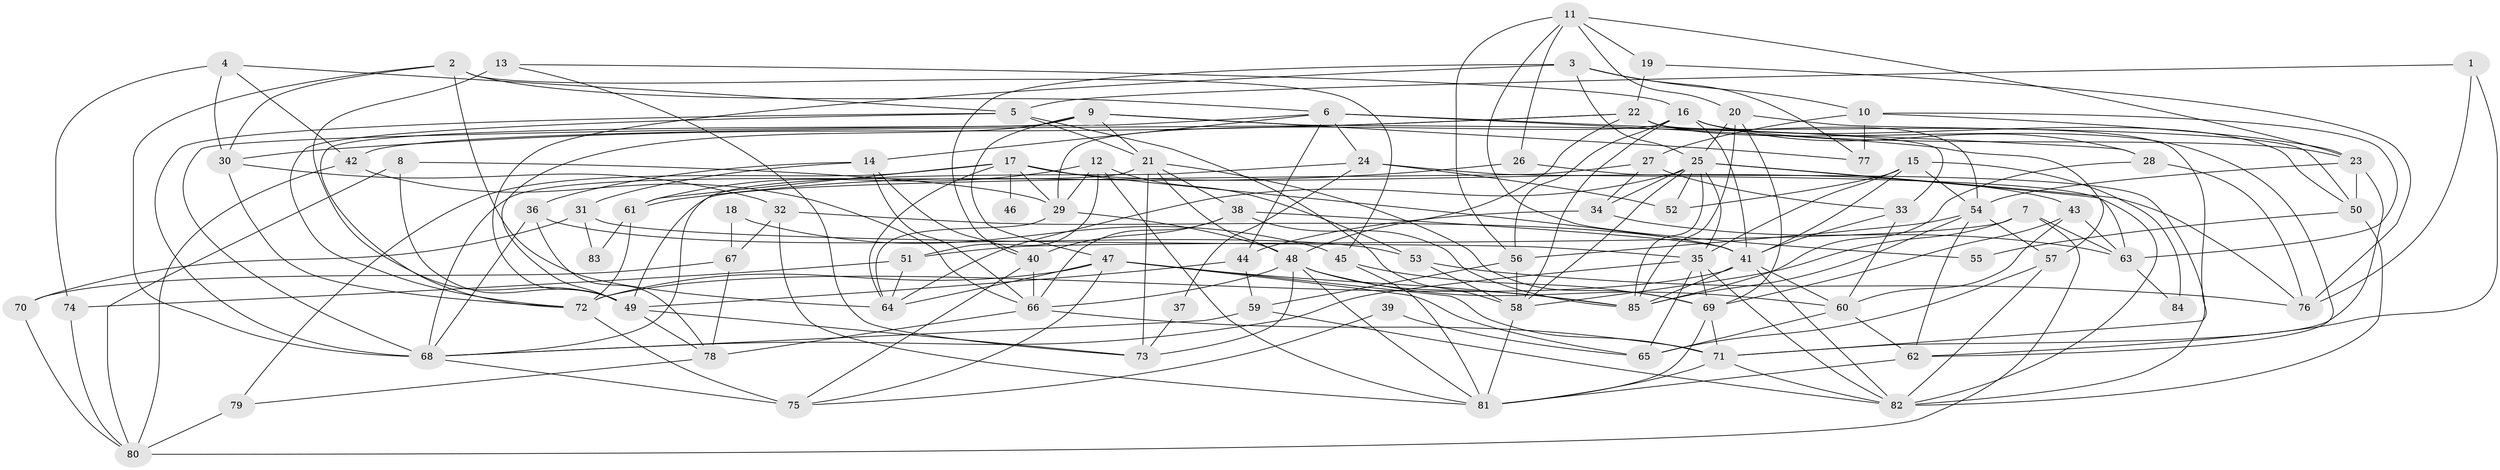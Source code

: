 // original degree distribution, {4: 0.3049645390070922, 6: 0.0851063829787234, 3: 0.22695035460992907, 2: 0.14893617021276595, 7: 0.028368794326241134, 5: 0.18439716312056736, 8: 0.02127659574468085}
// Generated by graph-tools (version 1.1) at 2025/37/03/04/25 23:37:09]
// undirected, 85 vertices, 215 edges
graph export_dot {
  node [color=gray90,style=filled];
  1;
  2;
  3;
  4;
  5;
  6;
  7;
  8;
  9;
  10;
  11;
  12;
  13;
  14;
  15;
  16;
  17;
  18;
  19;
  20;
  21;
  22;
  23;
  24;
  25;
  26;
  27;
  28;
  29;
  30;
  31;
  32;
  33;
  34;
  35;
  36;
  37;
  38;
  39;
  40;
  41;
  42;
  43;
  44;
  45;
  46;
  47;
  48;
  49;
  50;
  51;
  52;
  53;
  54;
  55;
  56;
  57;
  58;
  59;
  60;
  61;
  62;
  63;
  64;
  65;
  66;
  67;
  68;
  69;
  70;
  71;
  72;
  73;
  74;
  75;
  76;
  77;
  78;
  79;
  80;
  81;
  82;
  83;
  84;
  85;
  1 -- 5 [weight=1.0];
  1 -- 62 [weight=1.0];
  1 -- 76 [weight=1.0];
  2 -- 6 [weight=1.0];
  2 -- 30 [weight=1.0];
  2 -- 45 [weight=1.0];
  2 -- 64 [weight=1.0];
  2 -- 68 [weight=1.0];
  3 -- 10 [weight=1.0];
  3 -- 25 [weight=1.0];
  3 -- 40 [weight=1.0];
  3 -- 49 [weight=1.0];
  3 -- 77 [weight=1.0];
  4 -- 5 [weight=1.0];
  4 -- 30 [weight=1.0];
  4 -- 42 [weight=1.0];
  4 -- 74 [weight=1.0];
  5 -- 21 [weight=1.0];
  5 -- 58 [weight=1.0];
  5 -- 68 [weight=1.0];
  5 -- 72 [weight=1.0];
  6 -- 14 [weight=1.0];
  6 -- 24 [weight=1.0];
  6 -- 28 [weight=1.0];
  6 -- 44 [weight=1.0];
  6 -- 57 [weight=1.0];
  6 -- 68 [weight=1.0];
  7 -- 51 [weight=1.0];
  7 -- 58 [weight=1.0];
  7 -- 63 [weight=1.0];
  7 -- 80 [weight=1.0];
  8 -- 29 [weight=1.0];
  8 -- 49 [weight=1.0];
  8 -- 80 [weight=1.0];
  9 -- 21 [weight=1.0];
  9 -- 33 [weight=1.0];
  9 -- 47 [weight=1.0];
  9 -- 49 [weight=1.0];
  9 -- 72 [weight=1.0];
  9 -- 77 [weight=1.0];
  10 -- 23 [weight=1.0];
  10 -- 27 [weight=1.0];
  10 -- 63 [weight=1.0];
  10 -- 77 [weight=1.0];
  11 -- 19 [weight=1.0];
  11 -- 20 [weight=1.0];
  11 -- 23 [weight=1.0];
  11 -- 26 [weight=1.0];
  11 -- 55 [weight=1.0];
  11 -- 56 [weight=1.0];
  12 -- 29 [weight=1.0];
  12 -- 51 [weight=1.0];
  12 -- 53 [weight=1.0];
  12 -- 61 [weight=1.0];
  12 -- 81 [weight=1.0];
  13 -- 16 [weight=1.0];
  13 -- 49 [weight=1.0];
  13 -- 73 [weight=1.0];
  14 -- 31 [weight=2.0];
  14 -- 36 [weight=1.0];
  14 -- 40 [weight=2.0];
  14 -- 66 [weight=1.0];
  15 -- 35 [weight=1.0];
  15 -- 41 [weight=1.0];
  15 -- 52 [weight=1.0];
  15 -- 54 [weight=1.0];
  15 -- 84 [weight=1.0];
  16 -- 23 [weight=1.0];
  16 -- 28 [weight=1.0];
  16 -- 29 [weight=2.0];
  16 -- 41 [weight=1.0];
  16 -- 50 [weight=1.0];
  16 -- 56 [weight=1.0];
  16 -- 58 [weight=1.0];
  17 -- 29 [weight=1.0];
  17 -- 41 [weight=1.0];
  17 -- 43 [weight=1.0];
  17 -- 46 [weight=2.0];
  17 -- 61 [weight=1.0];
  17 -- 64 [weight=1.0];
  17 -- 79 [weight=1.0];
  18 -- 45 [weight=1.0];
  18 -- 67 [weight=1.0];
  19 -- 22 [weight=1.0];
  19 -- 76 [weight=1.0];
  20 -- 25 [weight=1.0];
  20 -- 50 [weight=1.0];
  20 -- 69 [weight=1.0];
  20 -- 85 [weight=1.0];
  21 -- 38 [weight=1.0];
  21 -- 48 [weight=1.0];
  21 -- 68 [weight=1.0];
  21 -- 69 [weight=1.0];
  21 -- 73 [weight=1.0];
  22 -- 30 [weight=1.0];
  22 -- 42 [weight=1.0];
  22 -- 48 [weight=1.0];
  22 -- 54 [weight=1.0];
  22 -- 62 [weight=1.0];
  22 -- 71 [weight=1.0];
  23 -- 50 [weight=1.0];
  23 -- 54 [weight=1.0];
  23 -- 71 [weight=1.0];
  24 -- 37 [weight=1.0];
  24 -- 52 [weight=1.0];
  24 -- 68 [weight=1.0];
  24 -- 82 [weight=1.0];
  25 -- 34 [weight=1.0];
  25 -- 35 [weight=1.0];
  25 -- 52 [weight=1.0];
  25 -- 58 [weight=1.0];
  25 -- 63 [weight=1.0];
  25 -- 64 [weight=1.0];
  25 -- 76 [weight=1.0];
  25 -- 85 [weight=1.0];
  26 -- 61 [weight=1.0];
  26 -- 82 [weight=1.0];
  27 -- 33 [weight=2.0];
  27 -- 34 [weight=1.0];
  27 -- 49 [weight=1.0];
  28 -- 76 [weight=1.0];
  28 -- 85 [weight=1.0];
  29 -- 48 [weight=1.0];
  29 -- 64 [weight=1.0];
  30 -- 32 [weight=1.0];
  30 -- 72 [weight=1.0];
  31 -- 35 [weight=1.0];
  31 -- 70 [weight=1.0];
  31 -- 83 [weight=1.0];
  32 -- 41 [weight=1.0];
  32 -- 67 [weight=2.0];
  32 -- 81 [weight=1.0];
  33 -- 41 [weight=1.0];
  33 -- 60 [weight=1.0];
  34 -- 44 [weight=1.0];
  34 -- 63 [weight=1.0];
  35 -- 65 [weight=1.0];
  35 -- 68 [weight=1.0];
  35 -- 69 [weight=1.0];
  35 -- 82 [weight=1.0];
  36 -- 53 [weight=1.0];
  36 -- 68 [weight=1.0];
  36 -- 78 [weight=1.0];
  37 -- 73 [weight=1.0];
  38 -- 40 [weight=1.0];
  38 -- 41 [weight=1.0];
  38 -- 66 [weight=1.0];
  38 -- 85 [weight=1.0];
  39 -- 65 [weight=1.0];
  39 -- 75 [weight=1.0];
  40 -- 66 [weight=1.0];
  40 -- 75 [weight=1.0];
  41 -- 60 [weight=1.0];
  41 -- 72 [weight=1.0];
  41 -- 82 [weight=1.0];
  41 -- 85 [weight=1.0];
  42 -- 66 [weight=1.0];
  42 -- 80 [weight=1.0];
  43 -- 60 [weight=1.0];
  43 -- 63 [weight=1.0];
  43 -- 69 [weight=1.0];
  44 -- 49 [weight=1.0];
  44 -- 59 [weight=1.0];
  45 -- 69 [weight=1.0];
  45 -- 81 [weight=1.0];
  47 -- 64 [weight=1.0];
  47 -- 65 [weight=1.0];
  47 -- 71 [weight=1.0];
  47 -- 72 [weight=1.0];
  47 -- 75 [weight=1.0];
  47 -- 85 [weight=1.0];
  48 -- 60 [weight=1.0];
  48 -- 66 [weight=1.0];
  48 -- 73 [weight=1.0];
  48 -- 81 [weight=1.0];
  48 -- 85 [weight=1.0];
  49 -- 73 [weight=1.0];
  49 -- 78 [weight=1.0];
  50 -- 55 [weight=1.0];
  50 -- 82 [weight=1.0];
  51 -- 64 [weight=1.0];
  51 -- 74 [weight=2.0];
  53 -- 58 [weight=1.0];
  53 -- 76 [weight=1.0];
  54 -- 56 [weight=2.0];
  54 -- 57 [weight=1.0];
  54 -- 62 [weight=1.0];
  54 -- 85 [weight=1.0];
  56 -- 58 [weight=1.0];
  56 -- 59 [weight=1.0];
  57 -- 65 [weight=1.0];
  57 -- 82 [weight=1.0];
  58 -- 81 [weight=1.0];
  59 -- 68 [weight=1.0];
  59 -- 82 [weight=1.0];
  60 -- 62 [weight=1.0];
  60 -- 65 [weight=1.0];
  61 -- 72 [weight=1.0];
  61 -- 83 [weight=1.0];
  62 -- 81 [weight=1.0];
  63 -- 84 [weight=1.0];
  66 -- 71 [weight=1.0];
  66 -- 78 [weight=1.0];
  67 -- 70 [weight=1.0];
  67 -- 78 [weight=2.0];
  68 -- 75 [weight=2.0];
  69 -- 71 [weight=1.0];
  69 -- 81 [weight=1.0];
  70 -- 80 [weight=1.0];
  71 -- 81 [weight=1.0];
  71 -- 82 [weight=1.0];
  72 -- 75 [weight=1.0];
  74 -- 80 [weight=1.0];
  78 -- 79 [weight=1.0];
  79 -- 80 [weight=1.0];
}
